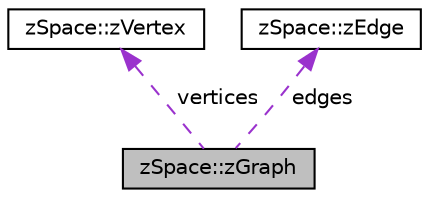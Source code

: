 digraph "zSpace::zGraph"
{
  edge [fontname="Helvetica",fontsize="10",labelfontname="Helvetica",labelfontsize="10"];
  node [fontname="Helvetica",fontsize="10",shape=record];
  Node2 [label="zSpace::zGraph",height=0.2,width=0.4,color="black", fillcolor="grey75", style="filled", fontcolor="black"];
  Node3 -> Node2 [dir="back",color="darkorchid3",fontsize="10",style="dashed",label=" vertices" ,fontname="Helvetica"];
  Node3 [label="zSpace::zVertex",height=0.2,width=0.4,color="black", fillcolor="white", style="filled",URL="$classz_space_1_1z_vertex.html",tooltip="A vertex class to hold vertex information of a half-edge data structure. "];
  Node4 -> Node2 [dir="back",color="darkorchid3",fontsize="10",style="dashed",label=" edges" ,fontname="Helvetica"];
  Node4 [label="zSpace::zEdge",height=0.2,width=0.4,color="black", fillcolor="white", style="filled",URL="$classz_space_1_1z_edge.html",tooltip="An edge class to hold edge information of a half-edge data structure. "];
}
